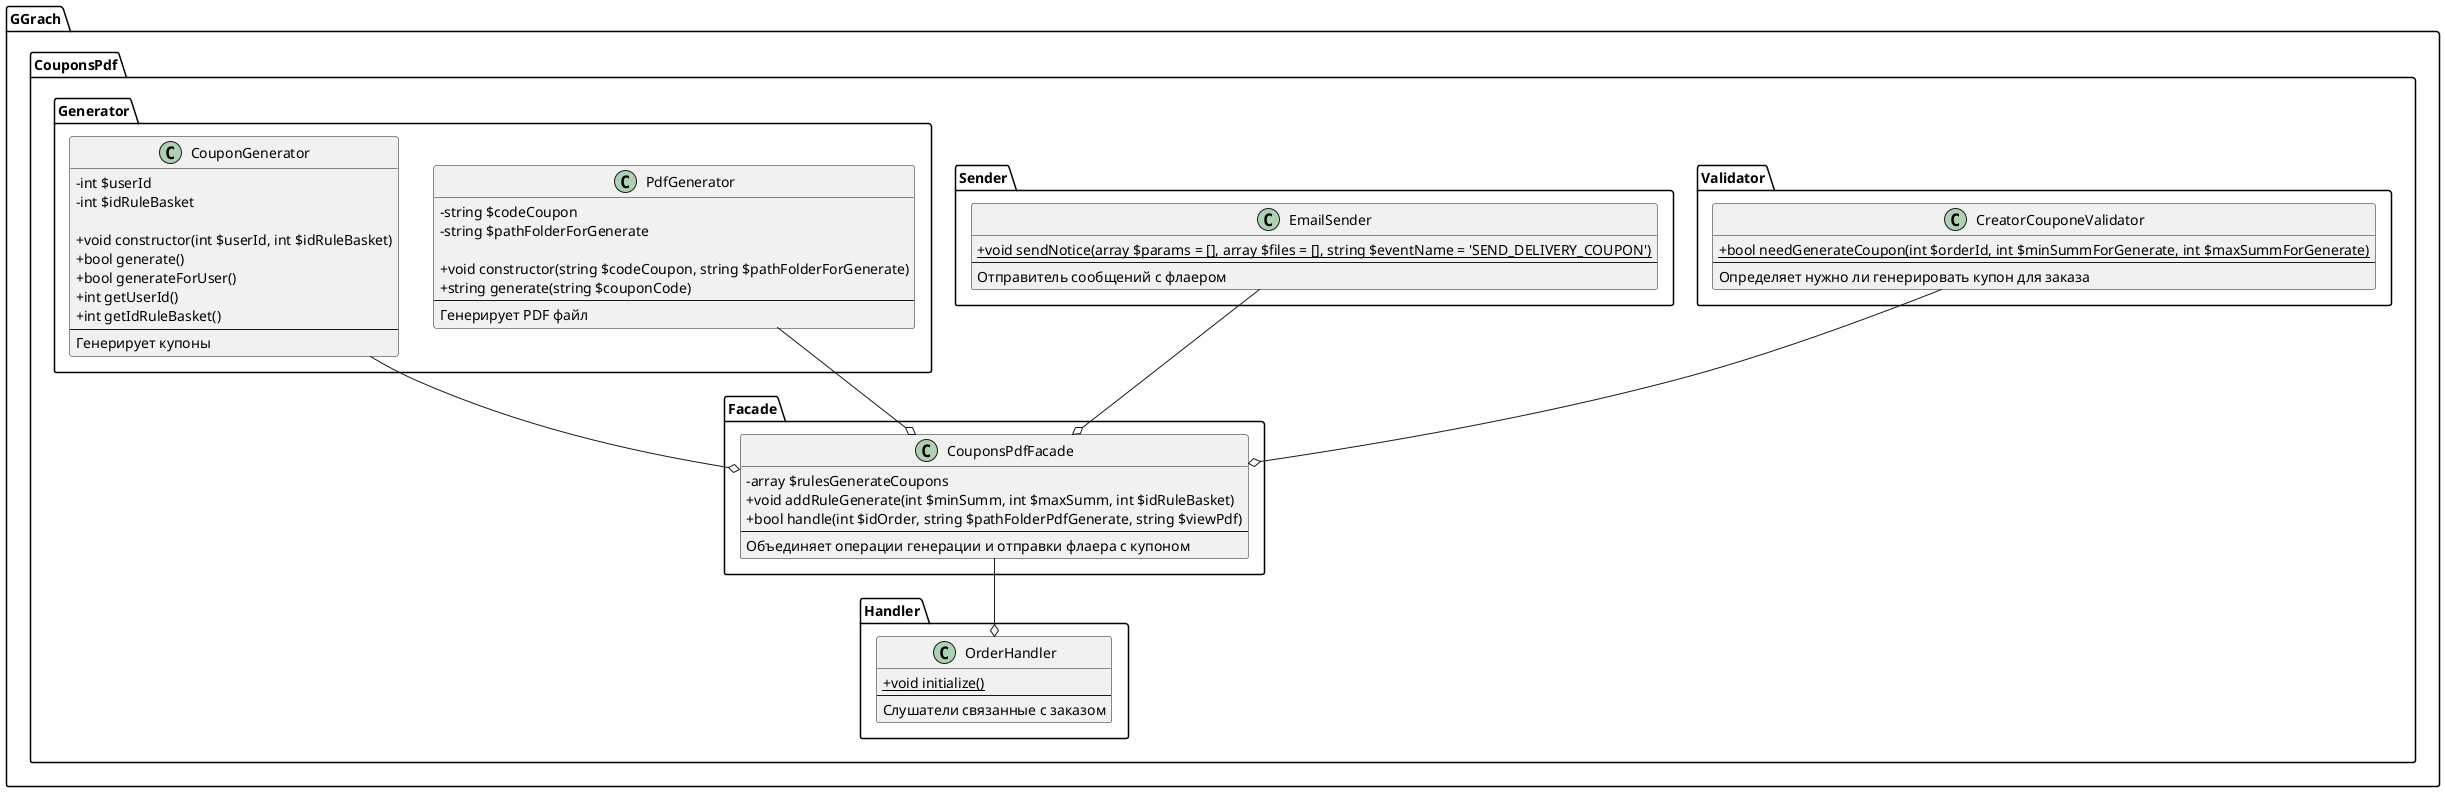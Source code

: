 @startuml

skinparam classAttributeIconSize 0

package GGrach.CouponsPdf {
    namespace Handler {
        class OrderHandler {
          + {static} void initialize()
          --
          Слушатели связанные с заказом 
        }
    }

    namespace Validator {
        class CreatorCouponeValidator{
          + {static} bool needGenerateCoupon(int $orderId, int $minSummForGenerate, int $maxSummForGenerate)
          --
          Определяет нужно ли генерировать купон для заказа
        }
    }

    namespace Sender {
        class EmailSender {
          + {static} void sendNotice(array $params = [], array $files = [], string $eventName = 'SEND_DELIVERY_COUPON')
          --
          Отправитель сообщений с флаером
        }
    }

    namespace Generator {
        class PdfGenerator {
          - string $сodeCoupon
          - string $pathFolderForGenerate

          + void constructor(string $сodeCoupon, string $pathFolderForGenerate)
          + string generate(string $couponCode)
          --
          Генерирует PDF файл
        }

        class CouponGenerator {
          - int $userId
          - int $idRuleBasket

          + void constructor(int $userId, int $idRuleBasket)
          + bool generate()
          + bool generateForUser()
          + int getUserId()
          + int getIdRuleBasket()
          --
          Генерирует купоны
        }
    }


    namespace Facade {
        class CouponsPdfFacade {
          - array $rulesGenerateCoupons
          + void addRuleGenerate(int $minSumm, int $maxSumm, int $idRuleBasket)
          + bool handle(int $idOrder, string $pathFolderPdfGenerate, string $viewPdf)
          --
          Объединяет операции генерации и отправки флаера с купоном
        }
    }


    Generator.CouponGenerator --o Facade.CouponsPdfFacade
    Generator.PdfGenerator --o Facade.CouponsPdfFacade
    Validator.CreatorCouponeValidator --o Facade.CouponsPdfFacade
    Sender.EmailSender --o Facade.CouponsPdfFacade

    Facade.CouponsPdfFacade --o Handler.OrderHandler
}

@enduml
